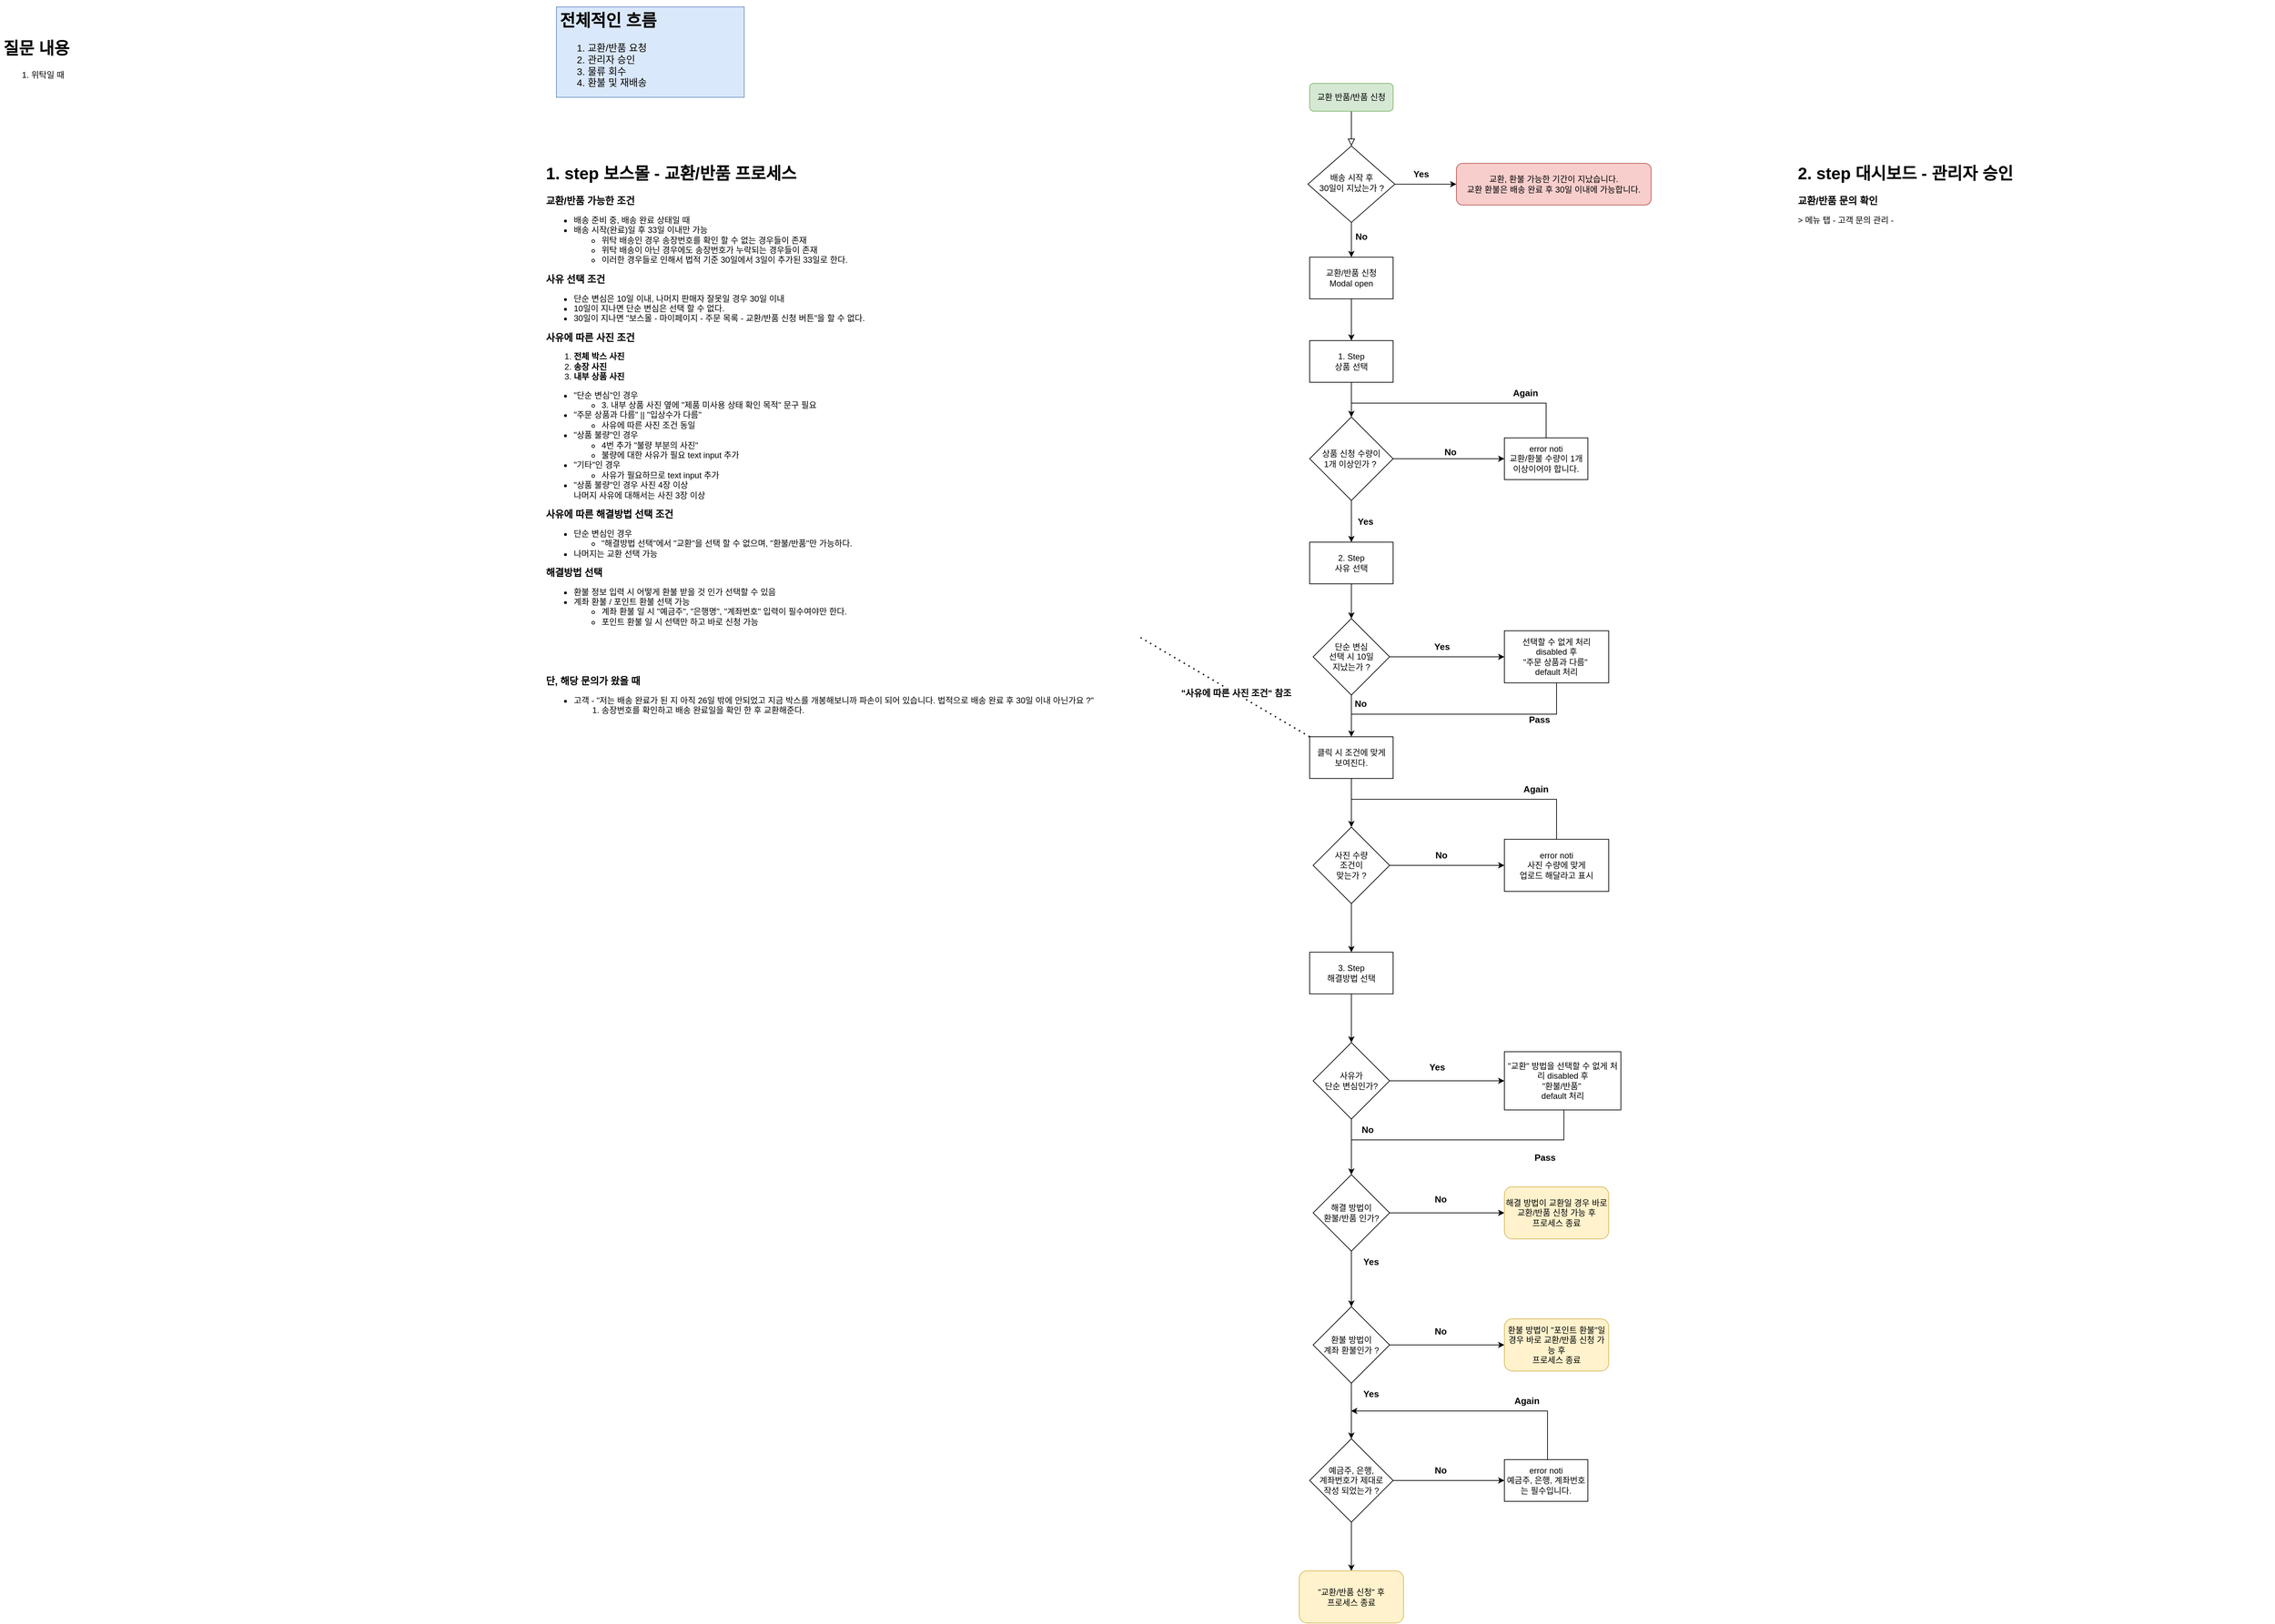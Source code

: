 <mxfile version="21.6.7" type="github">
  <diagram id="C5RBs43oDa-KdzZeNtuy" name="Page-1">
    <mxGraphModel dx="2615" dy="1625" grid="1" gridSize="10" guides="1" tooltips="1" connect="1" arrows="1" fold="1" page="1" pageScale="1" pageWidth="827" pageHeight="1169" math="0" shadow="0">
      <root>
        <mxCell id="WIyWlLk6GJQsqaUBKTNV-0" />
        <mxCell id="WIyWlLk6GJQsqaUBKTNV-1" parent="WIyWlLk6GJQsqaUBKTNV-0" />
        <mxCell id="WIyWlLk6GJQsqaUBKTNV-2" value="" style="rounded=0;html=1;jettySize=auto;orthogonalLoop=1;fontSize=11;endArrow=block;endFill=0;endSize=8;strokeWidth=1;shadow=0;labelBackgroundColor=none;edgeStyle=orthogonalEdgeStyle;" parent="WIyWlLk6GJQsqaUBKTNV-1" source="WIyWlLk6GJQsqaUBKTNV-3" target="WIyWlLk6GJQsqaUBKTNV-6" edge="1">
          <mxGeometry relative="1" as="geometry" />
        </mxCell>
        <mxCell id="WIyWlLk6GJQsqaUBKTNV-3" value="교환 반품/반품 신청" style="rounded=1;whiteSpace=wrap;html=1;fontSize=12;glass=0;strokeWidth=1;shadow=0;fillColor=#d5e8d4;strokeColor=#82b366;" parent="WIyWlLk6GJQsqaUBKTNV-1" vertex="1">
          <mxGeometry x="1113.02" y="140" width="120" height="40" as="geometry" />
        </mxCell>
        <mxCell id="tqf3V1w9By7qvggdj3lG-22" style="edgeStyle=orthogonalEdgeStyle;rounded=0;orthogonalLoop=1;jettySize=auto;html=1;" edge="1" parent="WIyWlLk6GJQsqaUBKTNV-1" source="WIyWlLk6GJQsqaUBKTNV-6" target="WIyWlLk6GJQsqaUBKTNV-7">
          <mxGeometry relative="1" as="geometry" />
        </mxCell>
        <mxCell id="tqf3V1w9By7qvggdj3lG-24" style="edgeStyle=orthogonalEdgeStyle;rounded=0;orthogonalLoop=1;jettySize=auto;html=1;" edge="1" parent="WIyWlLk6GJQsqaUBKTNV-1" source="WIyWlLk6GJQsqaUBKTNV-6" target="tqf3V1w9By7qvggdj3lG-6">
          <mxGeometry relative="1" as="geometry" />
        </mxCell>
        <mxCell id="WIyWlLk6GJQsqaUBKTNV-6" value="배송 시작 후&lt;br&gt;30일이 지났는가 ?" style="rhombus;whiteSpace=wrap;html=1;shadow=0;fontFamily=Helvetica;fontSize=12;align=center;strokeWidth=1;spacing=6;spacingTop=-4;" parent="WIyWlLk6GJQsqaUBKTNV-1" vertex="1">
          <mxGeometry x="1110.52" y="230" width="125" height="110" as="geometry" />
        </mxCell>
        <mxCell id="WIyWlLk6GJQsqaUBKTNV-7" value="교환, 환불 가능한 기간이 지났습니다.&lt;br style=&quot;border-color: var(--border-color);&quot;&gt;교환 환불은 배송 완료 후 30일 이내에 가능합니다." style="rounded=1;whiteSpace=wrap;html=1;fontSize=12;glass=0;strokeWidth=1;shadow=0;fillColor=#f8cecc;strokeColor=#b85450;" parent="WIyWlLk6GJQsqaUBKTNV-1" vertex="1">
          <mxGeometry x="1324.02" y="255" width="280" height="60" as="geometry" />
        </mxCell>
        <mxCell id="tqf3V1w9By7qvggdj3lG-1" value="&lt;h1&gt;1. step 보스몰 - 교환/반품 프로세스&lt;/h1&gt;&lt;p&gt;&lt;b&gt;&lt;font style=&quot;font-size: 14px;&quot;&gt;교환/반품 가능한 조건&lt;/font&gt;&lt;/b&gt;&lt;br&gt;&lt;/p&gt;&lt;ul&gt;&lt;li&gt;배송 준비 중, 배송 완료 상태일 때&lt;/li&gt;&lt;li&gt;배송 시작(완료)일 후 33일 이내만 가능&lt;/li&gt;&lt;ul&gt;&lt;li&gt;위탁 배송인 경우 송장번호를 확인 할 수 없는 경우들이 존재&lt;/li&gt;&lt;li&gt;위탁 배송이 아닌 경우에도 송장번호가 누락되는 경우들이 존재&lt;/li&gt;&lt;li&gt;이러한 경우들로 인해서 법적 기준 30일에서 3일이 추가된 33일로 한다.&lt;/li&gt;&lt;/ul&gt;&lt;/ul&gt;&lt;div&gt;&lt;b&gt;&lt;font style=&quot;font-size: 14px;&quot;&gt;사유 선택 조건&lt;/font&gt;&lt;/b&gt;&lt;/div&gt;&lt;div&gt;&lt;ul&gt;&lt;li style=&quot;border-color: var(--border-color);&quot;&gt;단순 변심은 10일 이내, 나머지 판매자 잘못일 경우 30일 이내&lt;/li&gt;&lt;li style=&quot;border-color: var(--border-color);&quot;&gt;10일이 지나면 단순 변심은 선택 할 수 없다.&lt;/li&gt;&lt;li style=&quot;border-color: var(--border-color);&quot;&gt;30일이 지나면 &quot;보스몰 - 마이페이지 - 주문 목록 - 교환/반품 신청 버튼&quot;을 할 수 없다.&lt;/li&gt;&lt;/ul&gt;&lt;/div&gt;&lt;div&gt;&lt;b&gt;&lt;font style=&quot;font-size: 14px;&quot;&gt;사유에 따른 사진 조건&lt;/font&gt;&lt;/b&gt;&lt;/div&gt;&lt;div&gt;&lt;ol&gt;&lt;li&gt;&lt;b&gt;전체 박스 사진&lt;/b&gt;&lt;/li&gt;&lt;li&gt;&lt;b&gt;송장 사진&lt;/b&gt;&lt;/li&gt;&lt;li&gt;&lt;b&gt;내부 상품 사진&lt;/b&gt;&lt;/li&gt;&lt;/ol&gt;&lt;/div&gt;&lt;div&gt;&lt;ul&gt;&lt;li&gt;&quot;단순 변심&quot;인 경우&amp;nbsp;&lt;/li&gt;&lt;ul&gt;&lt;li&gt;3. 내부 상품 사진 옆에 &quot;제품 미사용 상태 확인 목적&quot; 문구 필요&lt;/li&gt;&lt;/ul&gt;&lt;li&gt;&quot;주문 상품과 다름&quot; || &quot;입상수가 다름&quot;&lt;/li&gt;&lt;ul&gt;&lt;li&gt;사유에 따른 사진 조건 동일&lt;/li&gt;&lt;/ul&gt;&lt;li&gt;&quot;상품 불량&quot;인 경우&lt;/li&gt;&lt;ul&gt;&lt;li&gt;4번 추가 &quot;불량 부분의 사진&quot;&lt;br&gt;&lt;/li&gt;&lt;li&gt;불량에 대한 사유가 필요 text input 추가&lt;/li&gt;&lt;/ul&gt;&lt;li&gt;&quot;기타&quot;인 경우&lt;/li&gt;&lt;ul&gt;&lt;li&gt;사유가 필요하므로 text input 추가&lt;/li&gt;&lt;/ul&gt;&lt;li&gt;&quot;상품 불량&quot;인 경우 사진 4장 이상 &lt;br&gt;나머지 사유에 대해서는 사진 3장 이상&lt;br&gt;&lt;/li&gt;&lt;/ul&gt;&lt;div&gt;&lt;b&gt;&lt;font style=&quot;font-size: 14px;&quot;&gt;사유에 따른 해결방법 선택 조건&lt;/font&gt;&lt;/b&gt;&lt;/div&gt;&lt;/div&gt;&lt;div&gt;&lt;ul&gt;&lt;li&gt;단순 변심인 경우&amp;nbsp;&lt;/li&gt;&lt;ul&gt;&lt;li&gt;&quot;해결방법 선택&quot;에서 &quot;교환&quot;을 선택 할 수 없으며, &quot;환불/반품&quot;만 가능하다.&lt;/li&gt;&lt;/ul&gt;&lt;li&gt;나머지는 교환 선택 가능&lt;/li&gt;&lt;/ul&gt;&lt;div&gt;&lt;b&gt;&lt;font style=&quot;font-size: 14px;&quot;&gt;해결방법 선택&lt;/font&gt;&lt;/b&gt;&lt;/div&gt;&lt;/div&gt;&lt;div&gt;&lt;ul&gt;&lt;li&gt;환불 정보 입력 시 어떻게 환불 받을 것 인가 선택할 수 있음&lt;/li&gt;&lt;li&gt;계좌 환불 / 포인트 환불 선택 가능&lt;/li&gt;&lt;ul&gt;&lt;li&gt;계좌 환불 일 시 &quot;예금주&quot;, &quot;은행명&quot;, &quot;계좌번호&quot; 입력이 필수여야만 한다.&lt;/li&gt;&lt;li&gt;포인트 환불 일 시 선택만 하고 바로 신청 가능&lt;/li&gt;&lt;/ul&gt;&lt;/ul&gt;&lt;/div&gt;&lt;div&gt;&lt;br&gt;&lt;/div&gt;&lt;div&gt;&lt;br&gt;&lt;/div&gt;&lt;div&gt;&lt;br&gt;&lt;/div&gt;&lt;div&gt;&lt;br&gt;&lt;/div&gt;&lt;div&gt;&lt;div style=&quot;border-color: var(--border-color);&quot;&gt;&lt;div style=&quot;border-color: var(--border-color);&quot;&gt;&lt;b style=&quot;border-color: var(--border-color);&quot;&gt;&lt;font style=&quot;font-size: 14px;&quot;&gt;단, 해당 문의가 왔을 때&lt;/font&gt;&lt;/b&gt;&lt;/div&gt;&lt;/div&gt;&lt;div style=&quot;border-color: var(--border-color);&quot;&gt;&lt;ul style=&quot;border-color: var(--border-color);&quot;&gt;&lt;li style=&quot;border-color: var(--border-color);&quot;&gt;고객 - &quot;저는 배송 완료가 된 지 아직 26일 밖에 안되었고 지금 박스를 개봉해보니까 파손이 되어 있습니다. 법적으로 배송 완료 후 30일 이내 아닌가요 ?&quot;&lt;/li&gt;&lt;ol style=&quot;border-color: var(--border-color);&quot;&gt;&lt;li style=&quot;border-color: var(--border-color);&quot;&gt;송장번호를 확인하고 배송 완료일을 확인 한 후 교환해준다.&lt;br&gt;&lt;/li&gt;&lt;/ol&gt;&lt;/ul&gt;&lt;/div&gt;&lt;/div&gt;&lt;p&gt;&lt;/p&gt;" style="text;html=1;strokeColor=none;fillColor=none;spacing=5;spacingTop=-20;whiteSpace=wrap;overflow=hidden;rounded=0;" vertex="1" parent="WIyWlLk6GJQsqaUBKTNV-1">
          <mxGeometry x="10" y="250" width="860" height="870" as="geometry" />
        </mxCell>
        <mxCell id="tqf3V1w9By7qvggdj3lG-2" value="&lt;h1&gt;질문 내용&lt;/h1&gt;&lt;div&gt;&lt;ol&gt;&lt;li&gt;위탁일 때&amp;nbsp;&lt;/li&gt;&lt;/ol&gt;&lt;/div&gt;" style="text;html=1;strokeColor=none;fillColor=none;spacing=5;spacingTop=-20;whiteSpace=wrap;overflow=hidden;rounded=0;" vertex="1" parent="WIyWlLk6GJQsqaUBKTNV-1">
          <mxGeometry x="-770" y="70" width="410" height="670" as="geometry" />
        </mxCell>
        <mxCell id="tqf3V1w9By7qvggdj3lG-8" style="edgeStyle=orthogonalEdgeStyle;rounded=0;orthogonalLoop=1;jettySize=auto;html=1;" edge="1" parent="WIyWlLk6GJQsqaUBKTNV-1" source="tqf3V1w9By7qvggdj3lG-6" target="tqf3V1w9By7qvggdj3lG-7">
          <mxGeometry relative="1" as="geometry" />
        </mxCell>
        <mxCell id="tqf3V1w9By7qvggdj3lG-6" value="교환/반품 신청&lt;br style=&quot;border-color: var(--border-color);&quot;&gt;Modal open" style="rounded=0;whiteSpace=wrap;html=1;" vertex="1" parent="WIyWlLk6GJQsqaUBKTNV-1">
          <mxGeometry x="1113.02" y="390" width="120" height="60" as="geometry" />
        </mxCell>
        <mxCell id="tqf3V1w9By7qvggdj3lG-10" style="edgeStyle=orthogonalEdgeStyle;rounded=0;orthogonalLoop=1;jettySize=auto;html=1;" edge="1" parent="WIyWlLk6GJQsqaUBKTNV-1" source="tqf3V1w9By7qvggdj3lG-7" target="tqf3V1w9By7qvggdj3lG-9">
          <mxGeometry relative="1" as="geometry" />
        </mxCell>
        <mxCell id="tqf3V1w9By7qvggdj3lG-7" value="1. Step &lt;br&gt;상품 선택" style="rounded=0;whiteSpace=wrap;html=1;" vertex="1" parent="WIyWlLk6GJQsqaUBKTNV-1">
          <mxGeometry x="1113.02" y="510" width="120" height="60" as="geometry" />
        </mxCell>
        <mxCell id="tqf3V1w9By7qvggdj3lG-13" style="edgeStyle=orthogonalEdgeStyle;rounded=0;orthogonalLoop=1;jettySize=auto;html=1;" edge="1" parent="WIyWlLk6GJQsqaUBKTNV-1" source="tqf3V1w9By7qvggdj3lG-9" target="tqf3V1w9By7qvggdj3lG-16">
          <mxGeometry relative="1" as="geometry">
            <mxPoint x="1303.02" y="680" as="targetPoint" />
          </mxGeometry>
        </mxCell>
        <mxCell id="tqf3V1w9By7qvggdj3lG-15" value="No" style="edgeLabel;html=1;align=center;verticalAlign=middle;resizable=0;points=[];fontSize=13;fontStyle=1" vertex="1" connectable="0" parent="tqf3V1w9By7qvggdj3lG-13">
          <mxGeometry x="0.15" y="3" relative="1" as="geometry">
            <mxPoint x="-10" y="-7" as="offset" />
          </mxGeometry>
        </mxCell>
        <mxCell id="tqf3V1w9By7qvggdj3lG-20" value="" style="edgeStyle=orthogonalEdgeStyle;rounded=0;orthogonalLoop=1;jettySize=auto;html=1;" edge="1" parent="WIyWlLk6GJQsqaUBKTNV-1" source="tqf3V1w9By7qvggdj3lG-9" target="tqf3V1w9By7qvggdj3lG-19">
          <mxGeometry relative="1" as="geometry" />
        </mxCell>
        <mxCell id="tqf3V1w9By7qvggdj3lG-21" value="Yes" style="edgeLabel;html=1;align=center;verticalAlign=middle;resizable=0;points=[];fontStyle=1;fontSize=13;" vertex="1" connectable="0" parent="tqf3V1w9By7qvggdj3lG-20">
          <mxGeometry x="-0.367" y="-1" relative="1" as="geometry">
            <mxPoint x="21" y="11" as="offset" />
          </mxGeometry>
        </mxCell>
        <mxCell id="tqf3V1w9By7qvggdj3lG-9" value="상품 신청 수량이&lt;br&gt;1개 이상인가 ?&amp;nbsp;" style="rhombus;whiteSpace=wrap;html=1;" vertex="1" parent="WIyWlLk6GJQsqaUBKTNV-1">
          <mxGeometry x="1113.02" y="620" width="120" height="120" as="geometry" />
        </mxCell>
        <mxCell id="tqf3V1w9By7qvggdj3lG-16" value="error noti&lt;br&gt;교환/환불 수량이 1개 이상이어야 합니다." style="rounded=0;whiteSpace=wrap;html=1;" vertex="1" parent="WIyWlLk6GJQsqaUBKTNV-1">
          <mxGeometry x="1393.02" y="650" width="120" height="60" as="geometry" />
        </mxCell>
        <mxCell id="tqf3V1w9By7qvggdj3lG-18" value="" style="endArrow=none;html=1;rounded=0;" edge="1" parent="WIyWlLk6GJQsqaUBKTNV-1" source="tqf3V1w9By7qvggdj3lG-16">
          <mxGeometry width="50" height="50" relative="1" as="geometry">
            <mxPoint x="1452.52" y="630" as="sourcePoint" />
            <mxPoint x="1173.02" y="600" as="targetPoint" />
            <Array as="points">
              <mxPoint x="1453.02" y="600" />
            </Array>
          </mxGeometry>
        </mxCell>
        <mxCell id="tqf3V1w9By7qvggdj3lG-30" value="" style="edgeStyle=orthogonalEdgeStyle;rounded=0;orthogonalLoop=1;jettySize=auto;html=1;" edge="1" parent="WIyWlLk6GJQsqaUBKTNV-1" source="tqf3V1w9By7qvggdj3lG-19" target="tqf3V1w9By7qvggdj3lG-29">
          <mxGeometry relative="1" as="geometry" />
        </mxCell>
        <mxCell id="tqf3V1w9By7qvggdj3lG-19" value="2. Step&lt;br&gt;사유 선택" style="whiteSpace=wrap;html=1;" vertex="1" parent="WIyWlLk6GJQsqaUBKTNV-1">
          <mxGeometry x="1113.02" y="800" width="120" height="60" as="geometry" />
        </mxCell>
        <mxCell id="tqf3V1w9By7qvggdj3lG-25" value="Yes" style="edgeLabel;html=1;align=center;verticalAlign=middle;resizable=0;points=[];fontStyle=1;fontSize=13;" vertex="1" connectable="0" parent="WIyWlLk6GJQsqaUBKTNV-1">
          <mxGeometry x="1273.02" y="270" as="geometry" />
        </mxCell>
        <mxCell id="tqf3V1w9By7qvggdj3lG-26" value="No" style="edgeLabel;html=1;align=center;verticalAlign=middle;resizable=0;points=[];fontSize=13;fontStyle=1" vertex="1" connectable="0" parent="WIyWlLk6GJQsqaUBKTNV-1">
          <mxGeometry x="1325.02" y="680" as="geometry">
            <mxPoint x="-138" y="-320" as="offset" />
          </mxGeometry>
        </mxCell>
        <mxCell id="tqf3V1w9By7qvggdj3lG-27" value="&lt;font style=&quot;font-size: 13px;&quot;&gt;&lt;b&gt;Again&lt;/b&gt;&lt;/font&gt;" style="text;html=1;align=center;verticalAlign=middle;resizable=0;points=[];autosize=1;strokeColor=none;fillColor=none;" vertex="1" parent="WIyWlLk6GJQsqaUBKTNV-1">
          <mxGeometry x="1393.02" y="570" width="60" height="30" as="geometry" />
        </mxCell>
        <mxCell id="tqf3V1w9By7qvggdj3lG-35" value="" style="edgeStyle=orthogonalEdgeStyle;rounded=0;orthogonalLoop=1;jettySize=auto;html=1;" edge="1" parent="WIyWlLk6GJQsqaUBKTNV-1" source="tqf3V1w9By7qvggdj3lG-29" target="tqf3V1w9By7qvggdj3lG-34">
          <mxGeometry relative="1" as="geometry" />
        </mxCell>
        <mxCell id="tqf3V1w9By7qvggdj3lG-44" value="" style="edgeStyle=orthogonalEdgeStyle;rounded=0;orthogonalLoop=1;jettySize=auto;html=1;" edge="1" parent="WIyWlLk6GJQsqaUBKTNV-1" source="tqf3V1w9By7qvggdj3lG-29" target="tqf3V1w9By7qvggdj3lG-43">
          <mxGeometry relative="1" as="geometry" />
        </mxCell>
        <mxCell id="tqf3V1w9By7qvggdj3lG-29" value="단순 변심&lt;br&gt;선택 시 10일&lt;br&gt;지났는가 ?" style="rhombus;whiteSpace=wrap;html=1;" vertex="1" parent="WIyWlLk6GJQsqaUBKTNV-1">
          <mxGeometry x="1118.02" y="910" width="110" height="110" as="geometry" />
        </mxCell>
        <mxCell id="tqf3V1w9By7qvggdj3lG-34" value="선택할 수 없게 처리&lt;br&gt;disabled 후&lt;br&gt;&quot;주문 상품과 다름&quot;&amp;nbsp;&lt;br&gt;default 처리" style="whiteSpace=wrap;html=1;" vertex="1" parent="WIyWlLk6GJQsqaUBKTNV-1">
          <mxGeometry x="1393.02" y="927.5" width="150" height="75" as="geometry" />
        </mxCell>
        <mxCell id="tqf3V1w9By7qvggdj3lG-37" value="Yes" style="edgeLabel;html=1;align=center;verticalAlign=middle;resizable=0;points=[];fontStyle=1;fontSize=13;" vertex="1" connectable="0" parent="WIyWlLk6GJQsqaUBKTNV-1">
          <mxGeometry x="1303.02" y="950" as="geometry" />
        </mxCell>
        <mxCell id="tqf3V1w9By7qvggdj3lG-49" value="" style="edgeStyle=orthogonalEdgeStyle;rounded=0;orthogonalLoop=1;jettySize=auto;html=1;" edge="1" parent="WIyWlLk6GJQsqaUBKTNV-1" source="tqf3V1w9By7qvggdj3lG-43" target="tqf3V1w9By7qvggdj3lG-48">
          <mxGeometry relative="1" as="geometry" />
        </mxCell>
        <mxCell id="tqf3V1w9By7qvggdj3lG-43" value="클릭 시 조건에 맞게&lt;br&gt;보여진다." style="whiteSpace=wrap;html=1;" vertex="1" parent="WIyWlLk6GJQsqaUBKTNV-1">
          <mxGeometry x="1113.02" y="1080" width="120" height="60" as="geometry" />
        </mxCell>
        <mxCell id="tqf3V1w9By7qvggdj3lG-45" value="" style="endArrow=none;dashed=1;html=1;dashPattern=1 3;strokeWidth=2;rounded=0;exitX=0;exitY=0;exitDx=0;exitDy=0;" edge="1" parent="WIyWlLk6GJQsqaUBKTNV-1" source="tqf3V1w9By7qvggdj3lG-43" target="tqf3V1w9By7qvggdj3lG-1">
          <mxGeometry width="50" height="50" relative="1" as="geometry">
            <mxPoint x="560" y="1060" as="sourcePoint" />
            <mxPoint x="-2" y="680" as="targetPoint" />
          </mxGeometry>
        </mxCell>
        <mxCell id="tqf3V1w9By7qvggdj3lG-46" value="&lt;b&gt;&lt;font style=&quot;font-size: 13px;&quot;&gt;&quot;사유에 따른 사진 조건&quot; 참조&lt;/font&gt;&lt;/b&gt;" style="edgeLabel;html=1;align=center;verticalAlign=middle;resizable=0;points=[];" vertex="1" connectable="0" parent="tqf3V1w9By7qvggdj3lG-45">
          <mxGeometry x="-0.119" y="-1" relative="1" as="geometry">
            <mxPoint as="offset" />
          </mxGeometry>
        </mxCell>
        <mxCell id="tqf3V1w9By7qvggdj3lG-52" value="" style="edgeStyle=orthogonalEdgeStyle;rounded=0;orthogonalLoop=1;jettySize=auto;html=1;" edge="1" parent="WIyWlLk6GJQsqaUBKTNV-1" source="tqf3V1w9By7qvggdj3lG-48" target="tqf3V1w9By7qvggdj3lG-51">
          <mxGeometry relative="1" as="geometry" />
        </mxCell>
        <mxCell id="tqf3V1w9By7qvggdj3lG-60" value="" style="edgeStyle=orthogonalEdgeStyle;rounded=0;orthogonalLoop=1;jettySize=auto;html=1;" edge="1" parent="WIyWlLk6GJQsqaUBKTNV-1" source="tqf3V1w9By7qvggdj3lG-48" target="tqf3V1w9By7qvggdj3lG-59">
          <mxGeometry relative="1" as="geometry" />
        </mxCell>
        <mxCell id="tqf3V1w9By7qvggdj3lG-48" value="사진 수량 &lt;br&gt;조건이&lt;br&gt;맞는가 ?" style="rhombus;whiteSpace=wrap;html=1;" vertex="1" parent="WIyWlLk6GJQsqaUBKTNV-1">
          <mxGeometry x="1118.02" y="1210" width="110" height="110" as="geometry" />
        </mxCell>
        <mxCell id="tqf3V1w9By7qvggdj3lG-51" value="error noti&lt;br&gt;사진 수량에 맞게 &lt;br&gt;업로드 해달라고 표시" style="whiteSpace=wrap;html=1;" vertex="1" parent="WIyWlLk6GJQsqaUBKTNV-1">
          <mxGeometry x="1393.02" y="1227.5" width="150" height="75" as="geometry" />
        </mxCell>
        <mxCell id="tqf3V1w9By7qvggdj3lG-53" value="" style="endArrow=none;html=1;rounded=0;" edge="1" parent="WIyWlLk6GJQsqaUBKTNV-1" target="tqf3V1w9By7qvggdj3lG-34">
          <mxGeometry width="50" height="50" relative="1" as="geometry">
            <mxPoint x="1173.02" y="1047.5" as="sourcePoint" />
            <mxPoint x="1468.02" y="1010" as="targetPoint" />
            <Array as="points">
              <mxPoint x="1468.02" y="1047.5" />
            </Array>
          </mxGeometry>
        </mxCell>
        <mxCell id="tqf3V1w9By7qvggdj3lG-54" value="&lt;span style=&quot;font-size: 13px;&quot;&gt;&lt;b&gt;Pass&lt;/b&gt;&lt;/span&gt;" style="text;html=1;align=center;verticalAlign=middle;resizable=0;points=[];autosize=1;strokeColor=none;fillColor=none;" vertex="1" parent="WIyWlLk6GJQsqaUBKTNV-1">
          <mxGeometry x="1418.02" y="1040" width="50" height="30" as="geometry" />
        </mxCell>
        <mxCell id="tqf3V1w9By7qvggdj3lG-55" value="No" style="edgeLabel;html=1;align=center;verticalAlign=middle;resizable=0;points=[];fontSize=13;fontStyle=1" vertex="1" connectable="0" parent="WIyWlLk6GJQsqaUBKTNV-1">
          <mxGeometry x="1325.02" y="660" as="geometry">
            <mxPoint x="-139" y="372" as="offset" />
          </mxGeometry>
        </mxCell>
        <mxCell id="tqf3V1w9By7qvggdj3lG-56" value="No" style="edgeLabel;html=1;align=center;verticalAlign=middle;resizable=0;points=[];fontSize=13;fontStyle=1" vertex="1" connectable="0" parent="WIyWlLk6GJQsqaUBKTNV-1">
          <mxGeometry x="1570.52" y="500" as="geometry">
            <mxPoint x="-269" y="750" as="offset" />
          </mxGeometry>
        </mxCell>
        <mxCell id="tqf3V1w9By7qvggdj3lG-57" value="" style="endArrow=none;html=1;rounded=0;exitX=0.5;exitY=0;exitDx=0;exitDy=0;" edge="1" parent="WIyWlLk6GJQsqaUBKTNV-1" source="tqf3V1w9By7qvggdj3lG-51">
          <mxGeometry width="50" height="50" relative="1" as="geometry">
            <mxPoint x="1483.02" y="1220" as="sourcePoint" />
            <mxPoint x="1173.02" y="1170" as="targetPoint" />
            <Array as="points">
              <mxPoint x="1468.02" y="1170" />
            </Array>
          </mxGeometry>
        </mxCell>
        <mxCell id="tqf3V1w9By7qvggdj3lG-58" value="&lt;font style=&quot;font-size: 13px;&quot;&gt;&lt;b&gt;Again&lt;/b&gt;&lt;/font&gt;" style="text;html=1;align=center;verticalAlign=middle;resizable=0;points=[];autosize=1;strokeColor=none;fillColor=none;" vertex="1" parent="WIyWlLk6GJQsqaUBKTNV-1">
          <mxGeometry x="1408.02" y="1140" width="60" height="30" as="geometry" />
        </mxCell>
        <mxCell id="tqf3V1w9By7qvggdj3lG-62" value="" style="edgeStyle=orthogonalEdgeStyle;rounded=0;orthogonalLoop=1;jettySize=auto;html=1;" edge="1" parent="WIyWlLk6GJQsqaUBKTNV-1" source="tqf3V1w9By7qvggdj3lG-59" target="tqf3V1w9By7qvggdj3lG-61">
          <mxGeometry relative="1" as="geometry" />
        </mxCell>
        <mxCell id="tqf3V1w9By7qvggdj3lG-59" value="3. Step&lt;br&gt;해결방법 선택" style="whiteSpace=wrap;html=1;" vertex="1" parent="WIyWlLk6GJQsqaUBKTNV-1">
          <mxGeometry x="1113.02" y="1390" width="120" height="60" as="geometry" />
        </mxCell>
        <mxCell id="tqf3V1w9By7qvggdj3lG-64" value="" style="edgeStyle=orthogonalEdgeStyle;rounded=0;orthogonalLoop=1;jettySize=auto;html=1;" edge="1" parent="WIyWlLk6GJQsqaUBKTNV-1" source="tqf3V1w9By7qvggdj3lG-61" target="tqf3V1w9By7qvggdj3lG-63">
          <mxGeometry relative="1" as="geometry" />
        </mxCell>
        <mxCell id="tqf3V1w9By7qvggdj3lG-68" value="" style="edgeStyle=orthogonalEdgeStyle;rounded=0;orthogonalLoop=1;jettySize=auto;html=1;" edge="1" parent="WIyWlLk6GJQsqaUBKTNV-1" source="tqf3V1w9By7qvggdj3lG-61" target="tqf3V1w9By7qvggdj3lG-67">
          <mxGeometry relative="1" as="geometry" />
        </mxCell>
        <mxCell id="tqf3V1w9By7qvggdj3lG-61" value="사유가 &lt;br&gt;단순 변심인가?" style="rhombus;whiteSpace=wrap;html=1;" vertex="1" parent="WIyWlLk6GJQsqaUBKTNV-1">
          <mxGeometry x="1118.02" y="1520" width="110" height="110" as="geometry" />
        </mxCell>
        <mxCell id="tqf3V1w9By7qvggdj3lG-63" value="&quot;교환&quot; 방법을 선택할 수 없게 처리 disabled 후&lt;br style=&quot;border-color: var(--border-color);&quot;&gt;&quot;환불/반품&quot;&amp;nbsp;&lt;br style=&quot;border-color: var(--border-color);&quot;&gt;default 처리" style="whiteSpace=wrap;html=1;" vertex="1" parent="WIyWlLk6GJQsqaUBKTNV-1">
          <mxGeometry x="1393.02" y="1533.13" width="167.5" height="83.75" as="geometry" />
        </mxCell>
        <mxCell id="tqf3V1w9By7qvggdj3lG-66" value="&lt;span style=&quot;font-size: 13px;&quot;&gt;&lt;b&gt;Pass&lt;/b&gt;&lt;/span&gt;" style="text;html=1;align=center;verticalAlign=middle;resizable=0;points=[];autosize=1;strokeColor=none;fillColor=none;" vertex="1" parent="WIyWlLk6GJQsqaUBKTNV-1">
          <mxGeometry x="1426.02" y="1670" width="50" height="30" as="geometry" />
        </mxCell>
        <mxCell id="tqf3V1w9By7qvggdj3lG-81" style="edgeStyle=orthogonalEdgeStyle;rounded=0;orthogonalLoop=1;jettySize=auto;html=1;" edge="1" parent="WIyWlLk6GJQsqaUBKTNV-1" source="tqf3V1w9By7qvggdj3lG-67" target="tqf3V1w9By7qvggdj3lG-80">
          <mxGeometry relative="1" as="geometry" />
        </mxCell>
        <mxCell id="tqf3V1w9By7qvggdj3lG-83" value="" style="edgeStyle=orthogonalEdgeStyle;rounded=0;orthogonalLoop=1;jettySize=auto;html=1;" edge="1" parent="WIyWlLk6GJQsqaUBKTNV-1" source="tqf3V1w9By7qvggdj3lG-67" target="tqf3V1w9By7qvggdj3lG-82">
          <mxGeometry relative="1" as="geometry" />
        </mxCell>
        <mxCell id="tqf3V1w9By7qvggdj3lG-67" value="해결 방법이&lt;br&gt;환불/반품 인가?" style="rhombus;whiteSpace=wrap;html=1;" vertex="1" parent="WIyWlLk6GJQsqaUBKTNV-1">
          <mxGeometry x="1118.02" y="1710" width="110" height="110" as="geometry" />
        </mxCell>
        <mxCell id="tqf3V1w9By7qvggdj3lG-69" value="" style="endArrow=none;html=1;rounded=0;" edge="1" parent="WIyWlLk6GJQsqaUBKTNV-1">
          <mxGeometry width="50" height="50" relative="1" as="geometry">
            <mxPoint x="1172.52" y="1660" as="sourcePoint" />
            <mxPoint x="1478.647" y="1616.88" as="targetPoint" />
            <Array as="points">
              <mxPoint x="1478.52" y="1660" />
            </Array>
          </mxGeometry>
        </mxCell>
        <mxCell id="tqf3V1w9By7qvggdj3lG-72" value="&lt;span style=&quot;font-size: 13px;&quot;&gt;&lt;b&gt;Yes&lt;/b&gt;&lt;/span&gt;" style="text;html=1;align=center;verticalAlign=middle;resizable=0;points=[];autosize=1;strokeColor=none;fillColor=none;" vertex="1" parent="WIyWlLk6GJQsqaUBKTNV-1">
          <mxGeometry x="1270.52" y="1540" width="50" height="30" as="geometry" />
        </mxCell>
        <mxCell id="tqf3V1w9By7qvggdj3lG-73" value="&lt;span style=&quot;font-size: 13px;&quot;&gt;&lt;b&gt;No&lt;/b&gt;&lt;/span&gt;" style="text;html=1;align=center;verticalAlign=middle;resizable=0;points=[];autosize=1;strokeColor=none;fillColor=none;" vertex="1" parent="WIyWlLk6GJQsqaUBKTNV-1">
          <mxGeometry x="1175.52" y="1630" width="40" height="30" as="geometry" />
        </mxCell>
        <mxCell id="tqf3V1w9By7qvggdj3lG-80" value="해결 방법이 교환일 경우 바로 교환/반품 신청 가능 후&lt;br&gt;프로세스 종료" style="rounded=1;whiteSpace=wrap;html=1;fillColor=#fff2cc;strokeColor=#d6b656;" vertex="1" parent="WIyWlLk6GJQsqaUBKTNV-1">
          <mxGeometry x="1393.02" y="1727.5" width="150" height="75" as="geometry" />
        </mxCell>
        <mxCell id="tqf3V1w9By7qvggdj3lG-88" style="edgeStyle=orthogonalEdgeStyle;rounded=0;orthogonalLoop=1;jettySize=auto;html=1;" edge="1" parent="WIyWlLk6GJQsqaUBKTNV-1" source="tqf3V1w9By7qvggdj3lG-82" target="tqf3V1w9By7qvggdj3lG-86">
          <mxGeometry relative="1" as="geometry" />
        </mxCell>
        <mxCell id="tqf3V1w9By7qvggdj3lG-91" value="" style="edgeStyle=orthogonalEdgeStyle;rounded=0;orthogonalLoop=1;jettySize=auto;html=1;" edge="1" parent="WIyWlLk6GJQsqaUBKTNV-1">
          <mxGeometry relative="1" as="geometry">
            <mxPoint x="1172.98" y="2010" as="sourcePoint" />
            <mxPoint x="1172.98" y="2090" as="targetPoint" />
          </mxGeometry>
        </mxCell>
        <mxCell id="tqf3V1w9By7qvggdj3lG-82" value="환불 방법이&lt;br&gt;계좌 환불인가 ?" style="rhombus;whiteSpace=wrap;html=1;" vertex="1" parent="WIyWlLk6GJQsqaUBKTNV-1">
          <mxGeometry x="1118.02" y="1900" width="110" height="110" as="geometry" />
        </mxCell>
        <mxCell id="tqf3V1w9By7qvggdj3lG-84" value="&lt;span style=&quot;font-size: 13px;&quot;&gt;&lt;b&gt;No&lt;/b&gt;&lt;/span&gt;" style="text;html=1;align=center;verticalAlign=middle;resizable=0;points=[];autosize=1;strokeColor=none;fillColor=none;" vertex="1" parent="WIyWlLk6GJQsqaUBKTNV-1">
          <mxGeometry x="1280.52" y="1730" width="40" height="30" as="geometry" />
        </mxCell>
        <mxCell id="tqf3V1w9By7qvggdj3lG-85" value="&lt;span style=&quot;font-size: 13px;&quot;&gt;&lt;b&gt;Yes&lt;/b&gt;&lt;/span&gt;" style="text;html=1;align=center;verticalAlign=middle;resizable=0;points=[];autosize=1;strokeColor=none;fillColor=none;" vertex="1" parent="WIyWlLk6GJQsqaUBKTNV-1">
          <mxGeometry x="1175.52" y="1820" width="50" height="30" as="geometry" />
        </mxCell>
        <mxCell id="tqf3V1w9By7qvggdj3lG-86" value="환불 방법이 &quot;포인트 환불&quot;일 경우 바로 교환/반품 신청 가능 후&lt;br&gt;프로세스 종료" style="rounded=1;whiteSpace=wrap;html=1;fillColor=#fff2cc;strokeColor=#d6b656;" vertex="1" parent="WIyWlLk6GJQsqaUBKTNV-1">
          <mxGeometry x="1393.02" y="1917.5" width="150" height="75" as="geometry" />
        </mxCell>
        <mxCell id="tqf3V1w9By7qvggdj3lG-87" value="&lt;span style=&quot;font-size: 13px;&quot;&gt;&lt;b&gt;No&lt;/b&gt;&lt;/span&gt;" style="text;html=1;align=center;verticalAlign=middle;resizable=0;points=[];autosize=1;strokeColor=none;fillColor=none;" vertex="1" parent="WIyWlLk6GJQsqaUBKTNV-1">
          <mxGeometry x="1280.52" y="1920" width="40" height="30" as="geometry" />
        </mxCell>
        <mxCell id="tqf3V1w9By7qvggdj3lG-94" value="" style="edgeStyle=orthogonalEdgeStyle;rounded=0;orthogonalLoop=1;jettySize=auto;html=1;" edge="1" parent="WIyWlLk6GJQsqaUBKTNV-1" source="tqf3V1w9By7qvggdj3lG-90" target="tqf3V1w9By7qvggdj3lG-93">
          <mxGeometry relative="1" as="geometry" />
        </mxCell>
        <mxCell id="tqf3V1w9By7qvggdj3lG-99" style="edgeStyle=orthogonalEdgeStyle;rounded=0;orthogonalLoop=1;jettySize=auto;html=1;" edge="1" parent="WIyWlLk6GJQsqaUBKTNV-1" source="tqf3V1w9By7qvggdj3lG-90" target="tqf3V1w9By7qvggdj3lG-98">
          <mxGeometry relative="1" as="geometry" />
        </mxCell>
        <mxCell id="tqf3V1w9By7qvggdj3lG-90" value="예금주, 은행, &lt;br&gt;계좌번호가 제대로 &lt;br&gt;작성 되었는가 ?" style="rhombus;whiteSpace=wrap;html=1;" vertex="1" parent="WIyWlLk6GJQsqaUBKTNV-1">
          <mxGeometry x="1113.02" y="2090" width="120" height="120" as="geometry" />
        </mxCell>
        <mxCell id="tqf3V1w9By7qvggdj3lG-92" value="&lt;span style=&quot;font-size: 13px;&quot;&gt;&lt;b&gt;Yes&lt;/b&gt;&lt;/span&gt;" style="text;html=1;align=center;verticalAlign=middle;resizable=0;points=[];autosize=1;strokeColor=none;fillColor=none;" vertex="1" parent="WIyWlLk6GJQsqaUBKTNV-1">
          <mxGeometry x="1175.52" y="2010" width="50" height="30" as="geometry" />
        </mxCell>
        <mxCell id="tqf3V1w9By7qvggdj3lG-95" style="edgeStyle=orthogonalEdgeStyle;rounded=0;orthogonalLoop=1;jettySize=auto;html=1;" edge="1" parent="WIyWlLk6GJQsqaUBKTNV-1">
          <mxGeometry relative="1" as="geometry">
            <mxPoint x="1172.52" y="2050" as="targetPoint" />
            <mxPoint x="1455.02" y="2120" as="sourcePoint" />
            <Array as="points">
              <mxPoint x="1455.52" y="2050" />
            </Array>
          </mxGeometry>
        </mxCell>
        <mxCell id="tqf3V1w9By7qvggdj3lG-93" value="error noti&lt;br&gt;예금주, 은행, 계좌번호는 필수입니다." style="whiteSpace=wrap;html=1;" vertex="1" parent="WIyWlLk6GJQsqaUBKTNV-1">
          <mxGeometry x="1393.02" y="2120" width="120" height="60" as="geometry" />
        </mxCell>
        <mxCell id="tqf3V1w9By7qvggdj3lG-96" value="&lt;font style=&quot;font-size: 13px;&quot;&gt;&lt;b&gt;Again&lt;/b&gt;&lt;/font&gt;" style="text;html=1;align=center;verticalAlign=middle;resizable=0;points=[];autosize=1;strokeColor=none;fillColor=none;" vertex="1" parent="WIyWlLk6GJQsqaUBKTNV-1">
          <mxGeometry x="1395.02" y="2020" width="60" height="30" as="geometry" />
        </mxCell>
        <mxCell id="tqf3V1w9By7qvggdj3lG-97" value="&lt;span style=&quot;font-size: 13px;&quot;&gt;&lt;b&gt;No&lt;/b&gt;&lt;/span&gt;" style="text;html=1;align=center;verticalAlign=middle;resizable=0;points=[];autosize=1;strokeColor=none;fillColor=none;" vertex="1" parent="WIyWlLk6GJQsqaUBKTNV-1">
          <mxGeometry x="1280.52" y="2120" width="40" height="30" as="geometry" />
        </mxCell>
        <mxCell id="tqf3V1w9By7qvggdj3lG-98" value="&quot;교환/반품 신청&quot; 후&lt;br&gt;프로세스 종료" style="rounded=1;whiteSpace=wrap;html=1;fillColor=#fff2cc;strokeColor=#d6b656;" vertex="1" parent="WIyWlLk6GJQsqaUBKTNV-1">
          <mxGeometry x="1098.02" y="2280" width="150" height="75" as="geometry" />
        </mxCell>
        <mxCell id="tqf3V1w9By7qvggdj3lG-100" value="&lt;h1&gt;전체적인 흐름&lt;/h1&gt;&lt;p&gt;&lt;/p&gt;&lt;ol style=&quot;font-size: 14px;&quot;&gt;&lt;li&gt;교환/반품 요청&lt;/li&gt;&lt;li&gt;관리자 승인&lt;/li&gt;&lt;li&gt;물류 회수&lt;/li&gt;&lt;li&gt;환불 및 재배송&lt;/li&gt;&lt;/ol&gt;&lt;p&gt;&lt;/p&gt;" style="text;html=1;strokeColor=#6c8ebf;fillColor=#dae8fc;spacing=5;spacingTop=-20;whiteSpace=wrap;overflow=hidden;rounded=0;" vertex="1" parent="WIyWlLk6GJQsqaUBKTNV-1">
          <mxGeometry x="30" y="30" width="270" height="130" as="geometry" />
        </mxCell>
        <mxCell id="tqf3V1w9By7qvggdj3lG-101" value="&lt;h1&gt;2. step 대시보드 - 관리자 승인&lt;/h1&gt;&lt;p&gt;&lt;b&gt;&lt;font style=&quot;font-size: 14px;&quot;&gt;교환/반품 문의 확인&lt;/font&gt;&lt;/b&gt;&lt;/p&gt;&lt;p&gt;&lt;span style=&quot;background-color: initial;&quot;&gt;&amp;gt; 메뉴 탭 - 고객 문의 관리 -&amp;nbsp;&lt;/span&gt;&lt;/p&gt;" style="text;html=1;strokeColor=none;fillColor=none;spacing=5;spacingTop=-20;whiteSpace=wrap;overflow=hidden;rounded=0;" vertex="1" parent="WIyWlLk6GJQsqaUBKTNV-1">
          <mxGeometry x="1810" y="250" width="690" height="120" as="geometry" />
        </mxCell>
      </root>
    </mxGraphModel>
  </diagram>
</mxfile>
